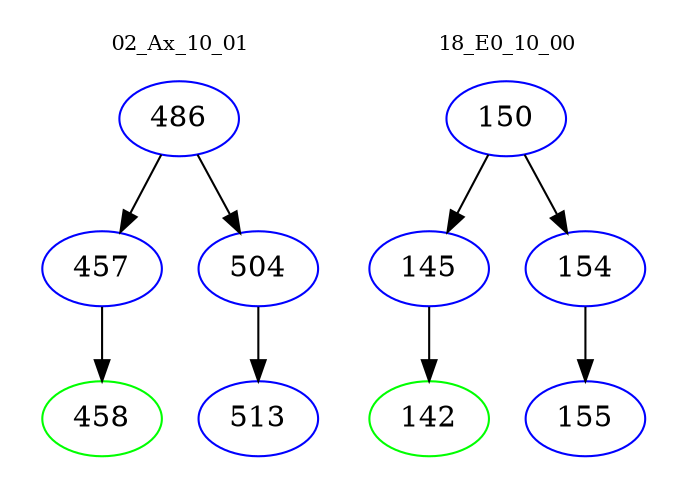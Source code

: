 digraph{
subgraph cluster_0 {
color = white
label = "02_Ax_10_01";
fontsize=10;
T0_486 [label="486", color="blue"]
T0_486 -> T0_457 [color="black"]
T0_457 [label="457", color="blue"]
T0_457 -> T0_458 [color="black"]
T0_458 [label="458", color="green"]
T0_486 -> T0_504 [color="black"]
T0_504 [label="504", color="blue"]
T0_504 -> T0_513 [color="black"]
T0_513 [label="513", color="blue"]
}
subgraph cluster_1 {
color = white
label = "18_E0_10_00";
fontsize=10;
T1_150 [label="150", color="blue"]
T1_150 -> T1_145 [color="black"]
T1_145 [label="145", color="blue"]
T1_145 -> T1_142 [color="black"]
T1_142 [label="142", color="green"]
T1_150 -> T1_154 [color="black"]
T1_154 [label="154", color="blue"]
T1_154 -> T1_155 [color="black"]
T1_155 [label="155", color="blue"]
}
}

